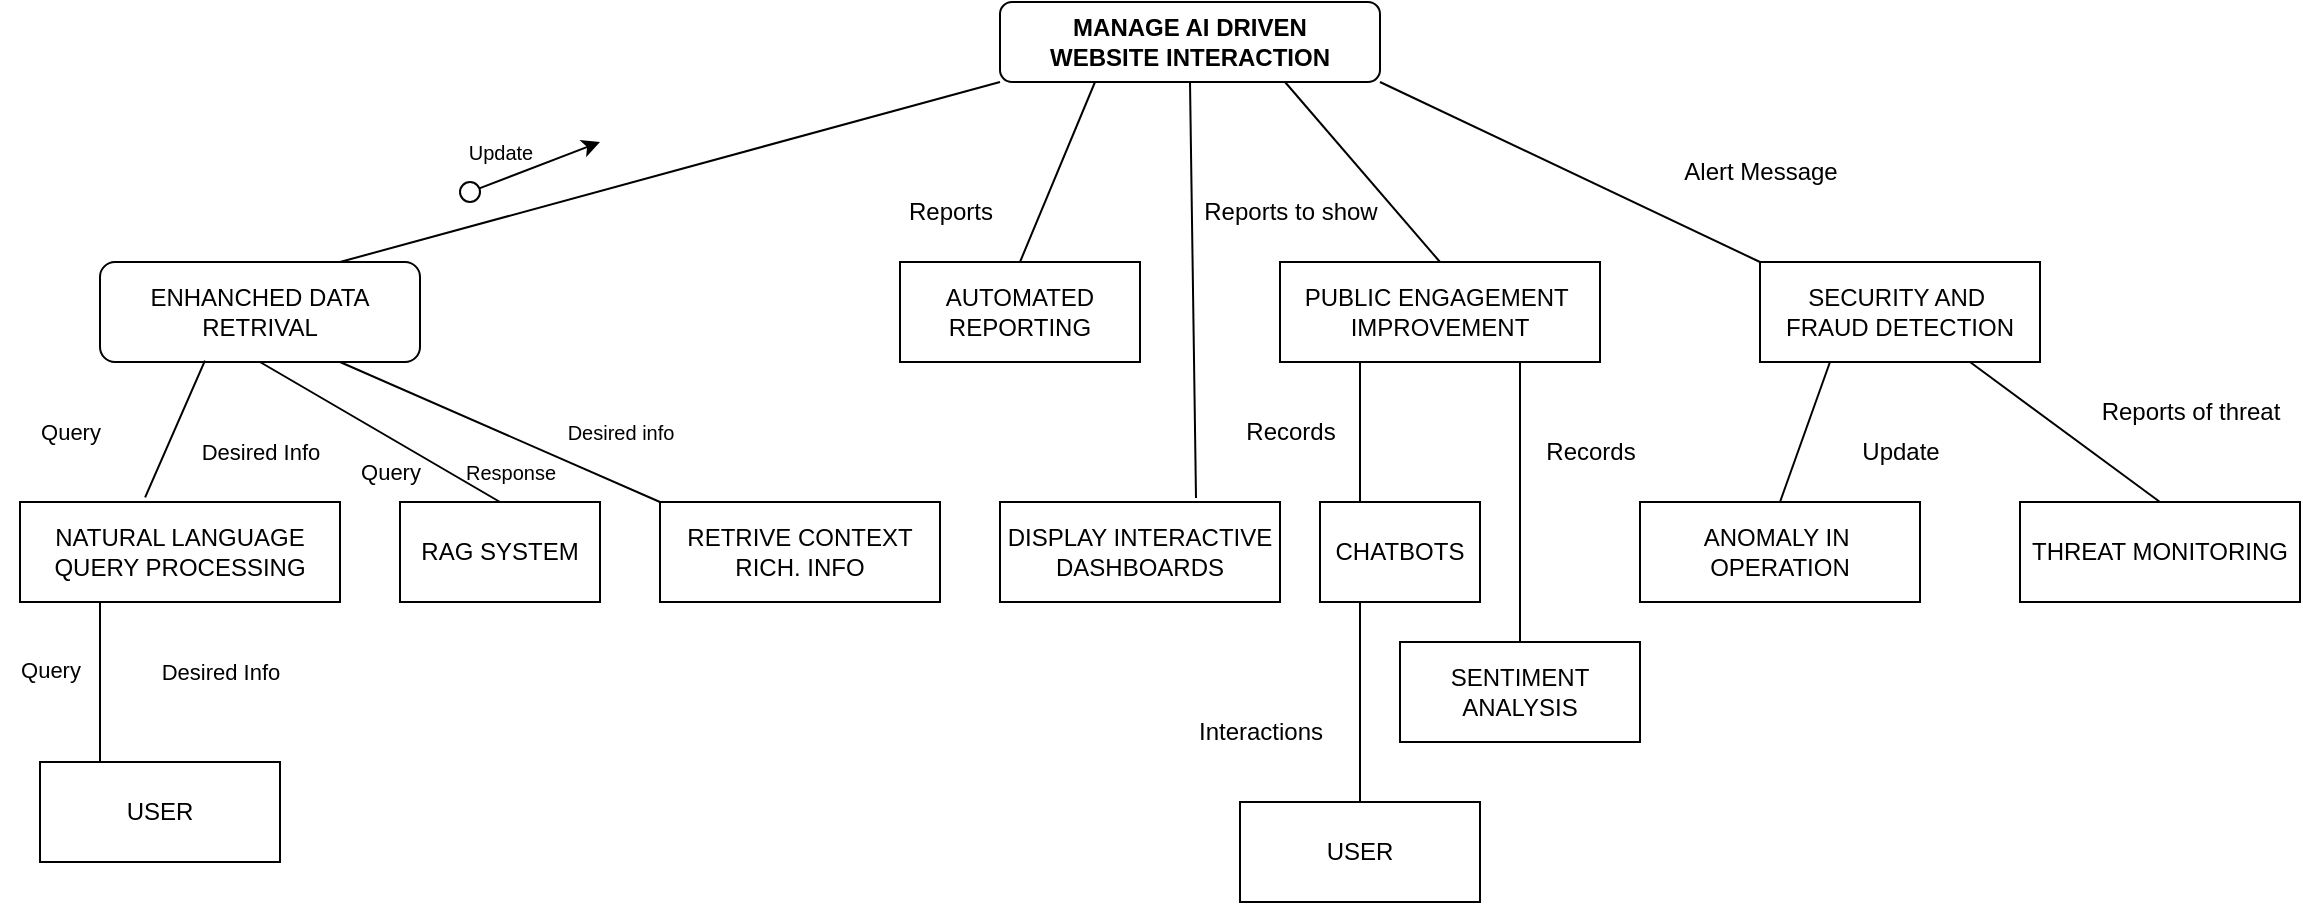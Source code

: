 <mxfile version="24.7.17">
  <diagram name="Page-1" id="d_0JgXEvPhGrC22qDGAM">
    <mxGraphModel dx="1122" dy="761" grid="1" gridSize="10" guides="1" tooltips="1" connect="1" arrows="1" fold="1" page="1" pageScale="1" pageWidth="1169" pageHeight="827" math="0" shadow="0">
      <root>
        <mxCell id="0" />
        <mxCell id="1" parent="0" />
        <mxCell id="c4MIGHAGQRNv4FYE_i-L-1" value="&lt;b&gt;MANAGE AI DRIVEN&lt;/b&gt;&lt;div&gt;&lt;b&gt;WEBSITE INTERACTION&lt;/b&gt;&lt;/div&gt;" style="rounded=1;whiteSpace=wrap;html=1;" vertex="1" parent="1">
          <mxGeometry x="500" y="50" width="190" height="40" as="geometry" />
        </mxCell>
        <mxCell id="c4MIGHAGQRNv4FYE_i-L-2" value="ENHANCHED DATA&lt;div&gt;RETRIVAL&lt;/div&gt;" style="rounded=1;whiteSpace=wrap;html=1;" vertex="1" parent="1">
          <mxGeometry x="50" y="180" width="160" height="50" as="geometry" />
        </mxCell>
        <mxCell id="c4MIGHAGQRNv4FYE_i-L-3" value="" style="endArrow=none;html=1;rounded=0;entryX=0;entryY=1;entryDx=0;entryDy=0;" edge="1" parent="1" target="c4MIGHAGQRNv4FYE_i-L-1">
          <mxGeometry width="50" height="50" relative="1" as="geometry">
            <mxPoint x="170" y="180" as="sourcePoint" />
            <mxPoint x="220" y="130" as="targetPoint" />
          </mxGeometry>
        </mxCell>
        <mxCell id="c4MIGHAGQRNv4FYE_i-L-4" style="edgeStyle=orthogonalEdgeStyle;rounded=0;orthogonalLoop=1;jettySize=auto;html=1;exitX=0.5;exitY=1;exitDx=0;exitDy=0;" edge="1" parent="1" source="c4MIGHAGQRNv4FYE_i-L-2" target="c4MIGHAGQRNv4FYE_i-L-2">
          <mxGeometry relative="1" as="geometry" />
        </mxCell>
        <mxCell id="c4MIGHAGQRNv4FYE_i-L-8" value="NATURAL LANGUAGE&lt;div&gt;QUERY PROCESSING&lt;/div&gt;" style="whiteSpace=wrap;html=1;" vertex="1" parent="1">
          <mxGeometry x="10" y="300" width="160" height="50" as="geometry" />
        </mxCell>
        <mxCell id="c4MIGHAGQRNv4FYE_i-L-9" value="RAG SYSTEM" style="rounded=0;whiteSpace=wrap;html=1;" vertex="1" parent="1">
          <mxGeometry x="200" y="300" width="100" height="50" as="geometry" />
        </mxCell>
        <mxCell id="c4MIGHAGQRNv4FYE_i-L-10" value="RETRIVE CONTEXT&lt;div&gt;RICH. INFO&lt;/div&gt;" style="whiteSpace=wrap;html=1;" vertex="1" parent="1">
          <mxGeometry x="330" y="300" width="140" height="50" as="geometry" />
        </mxCell>
        <mxCell id="c4MIGHAGQRNv4FYE_i-L-11" value="" style="endArrow=none;html=1;rounded=0;exitX=0.391;exitY=-0.047;exitDx=0;exitDy=0;exitPerimeter=0;entryX=0.328;entryY=0.987;entryDx=0;entryDy=0;entryPerimeter=0;" edge="1" parent="1" source="c4MIGHAGQRNv4FYE_i-L-8" target="c4MIGHAGQRNv4FYE_i-L-2">
          <mxGeometry width="50" height="50" relative="1" as="geometry">
            <mxPoint x="270" y="250" as="sourcePoint" />
            <mxPoint x="320" y="200" as="targetPoint" />
          </mxGeometry>
        </mxCell>
        <mxCell id="c4MIGHAGQRNv4FYE_i-L-12" value="" style="endArrow=none;html=1;rounded=0;exitX=0.5;exitY=0;exitDx=0;exitDy=0;entryX=0.5;entryY=1;entryDx=0;entryDy=0;" edge="1" parent="1" source="c4MIGHAGQRNv4FYE_i-L-9" target="c4MIGHAGQRNv4FYE_i-L-2">
          <mxGeometry width="50" height="50" relative="1" as="geometry">
            <mxPoint x="270" y="250" as="sourcePoint" />
            <mxPoint x="320" y="200" as="targetPoint" />
          </mxGeometry>
        </mxCell>
        <mxCell id="c4MIGHAGQRNv4FYE_i-L-13" value="" style="endArrow=none;html=1;rounded=0;exitX=0.75;exitY=1;exitDx=0;exitDy=0;entryX=0;entryY=0;entryDx=0;entryDy=0;" edge="1" parent="1" source="c4MIGHAGQRNv4FYE_i-L-2" target="c4MIGHAGQRNv4FYE_i-L-10">
          <mxGeometry width="50" height="50" relative="1" as="geometry">
            <mxPoint x="270" y="250" as="sourcePoint" />
            <mxPoint x="320" y="200" as="targetPoint" />
          </mxGeometry>
        </mxCell>
        <mxCell id="c4MIGHAGQRNv4FYE_i-L-14" value="USER" style="rounded=0;whiteSpace=wrap;html=1;" vertex="1" parent="1">
          <mxGeometry x="20" y="430" width="120" height="50" as="geometry" />
        </mxCell>
        <mxCell id="c4MIGHAGQRNv4FYE_i-L-15" value="AUTOMATED&lt;div&gt;REPORTING&lt;/div&gt;" style="whiteSpace=wrap;html=1;" vertex="1" parent="1">
          <mxGeometry x="450" y="180" width="120" height="50" as="geometry" />
        </mxCell>
        <mxCell id="c4MIGHAGQRNv4FYE_i-L-16" value="DISPLAY INTERACTIVE DASHBOARDS" style="whiteSpace=wrap;html=1;" vertex="1" parent="1">
          <mxGeometry x="500" y="300" width="140" height="50" as="geometry" />
        </mxCell>
        <mxCell id="c4MIGHAGQRNv4FYE_i-L-17" value="" style="endArrow=none;html=1;rounded=0;entryX=0.5;entryY=1;entryDx=0;entryDy=0;exitX=0.7;exitY=-0.04;exitDx=0;exitDy=0;exitPerimeter=0;" edge="1" parent="1" source="c4MIGHAGQRNv4FYE_i-L-16" target="c4MIGHAGQRNv4FYE_i-L-1">
          <mxGeometry width="50" height="50" relative="1" as="geometry">
            <mxPoint x="470" y="320" as="sourcePoint" />
            <mxPoint x="520" y="270" as="targetPoint" />
          </mxGeometry>
        </mxCell>
        <mxCell id="c4MIGHAGQRNv4FYE_i-L-18" value="" style="endArrow=none;html=1;rounded=0;entryX=0.25;entryY=1;entryDx=0;entryDy=0;exitX=0.5;exitY=0;exitDx=0;exitDy=0;" edge="1" parent="1" source="c4MIGHAGQRNv4FYE_i-L-15" target="c4MIGHAGQRNv4FYE_i-L-1">
          <mxGeometry width="50" height="50" relative="1" as="geometry">
            <mxPoint x="520" y="170" as="sourcePoint" />
            <mxPoint x="520" y="270" as="targetPoint" />
          </mxGeometry>
        </mxCell>
        <mxCell id="c4MIGHAGQRNv4FYE_i-L-19" value="PUBLIC ENGAGEMENT&amp;nbsp;&lt;div&gt;IMPROVEMENT&lt;/div&gt;" style="whiteSpace=wrap;html=1;" vertex="1" parent="1">
          <mxGeometry x="640" y="180" width="160" height="50" as="geometry" />
        </mxCell>
        <mxCell id="c4MIGHAGQRNv4FYE_i-L-20" value="CHATBOTS" style="rounded=0;whiteSpace=wrap;html=1;" vertex="1" parent="1">
          <mxGeometry x="660" y="300" width="80" height="50" as="geometry" />
        </mxCell>
        <mxCell id="c4MIGHAGQRNv4FYE_i-L-23" value="USER" style="rounded=0;whiteSpace=wrap;html=1;" vertex="1" parent="1">
          <mxGeometry x="620" y="450" width="120" height="50" as="geometry" />
        </mxCell>
        <mxCell id="c4MIGHAGQRNv4FYE_i-L-24" value="" style="endArrow=none;html=1;rounded=0;entryX=0.25;entryY=1;entryDx=0;entryDy=0;exitX=0.5;exitY=0;exitDx=0;exitDy=0;" edge="1" parent="1" source="c4MIGHAGQRNv4FYE_i-L-23" target="c4MIGHAGQRNv4FYE_i-L-20">
          <mxGeometry width="50" height="50" relative="1" as="geometry">
            <mxPoint x="570" y="450" as="sourcePoint" />
            <mxPoint x="620" y="400" as="targetPoint" />
          </mxGeometry>
        </mxCell>
        <mxCell id="c4MIGHAGQRNv4FYE_i-L-25" value="SENTIMENT ANALYSIS" style="rounded=0;whiteSpace=wrap;html=1;" vertex="1" parent="1">
          <mxGeometry x="700" y="370" width="120" height="50" as="geometry" />
        </mxCell>
        <mxCell id="c4MIGHAGQRNv4FYE_i-L-26" value="" style="endArrow=none;html=1;rounded=0;entryX=0.75;entryY=1;entryDx=0;entryDy=0;exitX=0.5;exitY=0;exitDx=0;exitDy=0;" edge="1" parent="1" source="c4MIGHAGQRNv4FYE_i-L-25" target="c4MIGHAGQRNv4FYE_i-L-19">
          <mxGeometry width="50" height="50" relative="1" as="geometry">
            <mxPoint x="530" y="330" as="sourcePoint" />
            <mxPoint x="580" y="280" as="targetPoint" />
          </mxGeometry>
        </mxCell>
        <mxCell id="c4MIGHAGQRNv4FYE_i-L-27" value="" style="endArrow=none;html=1;rounded=0;entryX=0.25;entryY=1;entryDx=0;entryDy=0;exitX=0.25;exitY=0;exitDx=0;exitDy=0;" edge="1" parent="1" source="c4MIGHAGQRNv4FYE_i-L-20" target="c4MIGHAGQRNv4FYE_i-L-19">
          <mxGeometry width="50" height="50" relative="1" as="geometry">
            <mxPoint x="710" y="390" as="sourcePoint" />
            <mxPoint x="700" y="250" as="targetPoint" />
          </mxGeometry>
        </mxCell>
        <mxCell id="c4MIGHAGQRNv4FYE_i-L-28" value="SECURITY AND&amp;nbsp;&lt;div&gt;FRAUD DETECTION&lt;/div&gt;" style="whiteSpace=wrap;html=1;" vertex="1" parent="1">
          <mxGeometry x="880" y="180" width="140" height="50" as="geometry" />
        </mxCell>
        <mxCell id="c4MIGHAGQRNv4FYE_i-L-29" value="THREAT MONITORING" style="whiteSpace=wrap;html=1;" vertex="1" parent="1">
          <mxGeometry x="1010" y="300" width="140" height="50" as="geometry" />
        </mxCell>
        <mxCell id="c4MIGHAGQRNv4FYE_i-L-30" value="ANOMALY IN&amp;nbsp;&lt;div&gt;OPERATION&lt;/div&gt;" style="whiteSpace=wrap;html=1;" vertex="1" parent="1">
          <mxGeometry x="820" y="300" width="140" height="50" as="geometry" />
        </mxCell>
        <mxCell id="c4MIGHAGQRNv4FYE_i-L-32" value="" style="endArrow=none;html=1;rounded=0;entryX=0.25;entryY=1;entryDx=0;entryDy=0;exitX=0.25;exitY=0;exitDx=0;exitDy=0;" edge="1" parent="1" source="c4MIGHAGQRNv4FYE_i-L-14" target="c4MIGHAGQRNv4FYE_i-L-8">
          <mxGeometry width="50" height="50" relative="1" as="geometry">
            <mxPoint x="240" y="490" as="sourcePoint" />
            <mxPoint x="290" y="440" as="targetPoint" />
          </mxGeometry>
        </mxCell>
        <mxCell id="c4MIGHAGQRNv4FYE_i-L-33" value="" style="endArrow=none;html=1;rounded=0;entryX=0.75;entryY=1;entryDx=0;entryDy=0;exitX=0.5;exitY=0;exitDx=0;exitDy=0;" edge="1" parent="1" source="c4MIGHAGQRNv4FYE_i-L-19" target="c4MIGHAGQRNv4FYE_i-L-1">
          <mxGeometry width="50" height="50" relative="1" as="geometry">
            <mxPoint x="240" y="490" as="sourcePoint" />
            <mxPoint x="290" y="440" as="targetPoint" />
          </mxGeometry>
        </mxCell>
        <mxCell id="c4MIGHAGQRNv4FYE_i-L-34" value="" style="endArrow=none;html=1;rounded=0;entryX=1;entryY=1;entryDx=0;entryDy=0;exitX=0;exitY=0;exitDx=0;exitDy=0;" edge="1" parent="1" source="c4MIGHAGQRNv4FYE_i-L-28" target="c4MIGHAGQRNv4FYE_i-L-1">
          <mxGeometry width="50" height="50" relative="1" as="geometry">
            <mxPoint x="240" y="490" as="sourcePoint" />
            <mxPoint x="290" y="440" as="targetPoint" />
          </mxGeometry>
        </mxCell>
        <mxCell id="c4MIGHAGQRNv4FYE_i-L-35" value="" style="endArrow=none;html=1;rounded=0;entryX=0.25;entryY=1;entryDx=0;entryDy=0;exitX=0.5;exitY=0;exitDx=0;exitDy=0;" edge="1" parent="1" source="c4MIGHAGQRNv4FYE_i-L-30" target="c4MIGHAGQRNv4FYE_i-L-28">
          <mxGeometry width="50" height="50" relative="1" as="geometry">
            <mxPoint x="250" y="500" as="sourcePoint" />
            <mxPoint x="300" y="450" as="targetPoint" />
          </mxGeometry>
        </mxCell>
        <mxCell id="c4MIGHAGQRNv4FYE_i-L-36" value="" style="endArrow=none;html=1;rounded=0;entryX=0.75;entryY=1;entryDx=0;entryDy=0;exitX=0.5;exitY=0;exitDx=0;exitDy=0;" edge="1" parent="1" source="c4MIGHAGQRNv4FYE_i-L-29" target="c4MIGHAGQRNv4FYE_i-L-28">
          <mxGeometry width="50" height="50" relative="1" as="geometry">
            <mxPoint x="1040" y="280" as="sourcePoint" />
            <mxPoint x="1090" y="230" as="targetPoint" />
          </mxGeometry>
        </mxCell>
        <mxCell id="c4MIGHAGQRNv4FYE_i-L-53" value="" style="endArrow=classic;html=1;rounded=0;" edge="1" parent="1" source="c4MIGHAGQRNv4FYE_i-L-54">
          <mxGeometry width="50" height="50" relative="1" as="geometry">
            <mxPoint x="240" y="140" as="sourcePoint" />
            <mxPoint x="300" y="120" as="targetPoint" />
          </mxGeometry>
        </mxCell>
        <mxCell id="c4MIGHAGQRNv4FYE_i-L-54" value="" style="ellipse;whiteSpace=wrap;html=1;aspect=fixed;" vertex="1" parent="1">
          <mxGeometry x="230" y="140" width="10" height="10" as="geometry" />
        </mxCell>
        <mxCell id="c4MIGHAGQRNv4FYE_i-L-56" value="&lt;font style=&quot;font-size: 10px;&quot;&gt;Update&lt;/font&gt;" style="text;html=1;align=center;verticalAlign=middle;resizable=0;points=[];autosize=1;strokeColor=none;fillColor=none;" vertex="1" parent="1">
          <mxGeometry x="220" y="110" width="60" height="30" as="geometry" />
        </mxCell>
        <mxCell id="c4MIGHAGQRNv4FYE_i-L-61" value="&lt;font style=&quot;font-size: 11px;&quot;&gt;Query&lt;/font&gt;" style="text;html=1;align=center;verticalAlign=middle;resizable=0;points=[];autosize=1;strokeColor=none;fillColor=none;fontSize=11;" vertex="1" parent="1">
          <mxGeometry y="369" width="50" height="30" as="geometry" />
        </mxCell>
        <mxCell id="c4MIGHAGQRNv4FYE_i-L-62" value="Desired Info" style="text;html=1;align=center;verticalAlign=middle;resizable=0;points=[];autosize=1;strokeColor=none;fillColor=none;fontSize=11;" vertex="1" parent="1">
          <mxGeometry x="70" y="370" width="80" height="30" as="geometry" />
        </mxCell>
        <mxCell id="c4MIGHAGQRNv4FYE_i-L-63" value="&lt;font style=&quot;font-size: 11px;&quot;&gt;Query&lt;/font&gt;" style="text;html=1;align=center;verticalAlign=middle;resizable=0;points=[];autosize=1;strokeColor=none;fillColor=none;fontSize=11;" vertex="1" parent="1">
          <mxGeometry x="10" y="250" width="50" height="30" as="geometry" />
        </mxCell>
        <mxCell id="c4MIGHAGQRNv4FYE_i-L-64" value="Desired Info" style="text;html=1;align=center;verticalAlign=middle;resizable=0;points=[];autosize=1;strokeColor=none;fillColor=none;fontSize=11;" vertex="1" parent="1">
          <mxGeometry x="90" y="260" width="80" height="30" as="geometry" />
        </mxCell>
        <mxCell id="c4MIGHAGQRNv4FYE_i-L-65" value="&lt;font style=&quot;font-size: 11px;&quot;&gt;Query&lt;/font&gt;" style="text;html=1;align=center;verticalAlign=middle;resizable=0;points=[];autosize=1;strokeColor=none;fillColor=none;fontSize=11;" vertex="1" parent="1">
          <mxGeometry x="170" y="270" width="50" height="30" as="geometry" />
        </mxCell>
        <mxCell id="c4MIGHAGQRNv4FYE_i-L-67" value="&lt;font size=&quot;1&quot;&gt;Response&lt;/font&gt;" style="text;html=1;align=center;verticalAlign=middle;resizable=0;points=[];autosize=1;strokeColor=none;fillColor=none;" vertex="1" parent="1">
          <mxGeometry x="220" y="270" width="70" height="30" as="geometry" />
        </mxCell>
        <mxCell id="c4MIGHAGQRNv4FYE_i-L-68" value="&lt;span style=&quot;font-size: 10px;&quot;&gt;Desired info&lt;/span&gt;" style="text;html=1;align=center;verticalAlign=middle;resizable=0;points=[];autosize=1;strokeColor=none;fillColor=none;" vertex="1" parent="1">
          <mxGeometry x="270" y="250" width="80" height="30" as="geometry" />
        </mxCell>
        <mxCell id="c4MIGHAGQRNv4FYE_i-L-69" value="Reports" style="text;html=1;align=center;verticalAlign=middle;resizable=0;points=[];autosize=1;strokeColor=none;fillColor=none;" vertex="1" parent="1">
          <mxGeometry x="440" y="140" width="70" height="30" as="geometry" />
        </mxCell>
        <mxCell id="c4MIGHAGQRNv4FYE_i-L-71" value="Reports to show" style="text;html=1;align=center;verticalAlign=middle;resizable=0;points=[];autosize=1;strokeColor=none;fillColor=none;" vertex="1" parent="1">
          <mxGeometry x="590" y="140" width="110" height="30" as="geometry" />
        </mxCell>
        <mxCell id="c4MIGHAGQRNv4FYE_i-L-72" value="Interactions" style="text;html=1;align=center;verticalAlign=middle;resizable=0;points=[];autosize=1;strokeColor=none;fillColor=none;" vertex="1" parent="1">
          <mxGeometry x="585" y="400" width="90" height="30" as="geometry" />
        </mxCell>
        <mxCell id="c4MIGHAGQRNv4FYE_i-L-73" value="Records" style="text;html=1;align=center;verticalAlign=middle;resizable=0;points=[];autosize=1;strokeColor=none;fillColor=none;" vertex="1" parent="1">
          <mxGeometry x="610" y="250" width="70" height="30" as="geometry" />
        </mxCell>
        <mxCell id="c4MIGHAGQRNv4FYE_i-L-74" value="Records" style="text;html=1;align=center;verticalAlign=middle;resizable=0;points=[];autosize=1;strokeColor=none;fillColor=none;" vertex="1" parent="1">
          <mxGeometry x="760" y="260" width="70" height="30" as="geometry" />
        </mxCell>
        <mxCell id="c4MIGHAGQRNv4FYE_i-L-75" value="Update" style="text;html=1;align=center;verticalAlign=middle;resizable=0;points=[];autosize=1;strokeColor=none;fillColor=none;" vertex="1" parent="1">
          <mxGeometry x="920" y="260" width="60" height="30" as="geometry" />
        </mxCell>
        <mxCell id="c4MIGHAGQRNv4FYE_i-L-76" value="Reports of threat" style="text;html=1;align=center;verticalAlign=middle;resizable=0;points=[];autosize=1;strokeColor=none;fillColor=none;" vertex="1" parent="1">
          <mxGeometry x="1040" y="240" width="110" height="30" as="geometry" />
        </mxCell>
        <mxCell id="c4MIGHAGQRNv4FYE_i-L-77" value="Alert Message" style="text;html=1;align=center;verticalAlign=middle;resizable=0;points=[];autosize=1;strokeColor=none;fillColor=none;" vertex="1" parent="1">
          <mxGeometry x="830" y="120" width="100" height="30" as="geometry" />
        </mxCell>
      </root>
    </mxGraphModel>
  </diagram>
</mxfile>
